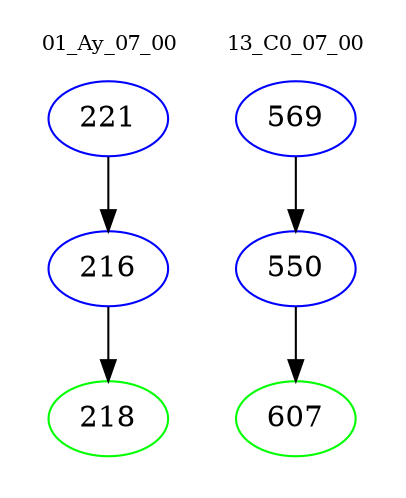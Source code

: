 digraph{
subgraph cluster_0 {
color = white
label = "01_Ay_07_00";
fontsize=10;
T0_221 [label="221", color="blue"]
T0_221 -> T0_216 [color="black"]
T0_216 [label="216", color="blue"]
T0_216 -> T0_218 [color="black"]
T0_218 [label="218", color="green"]
}
subgraph cluster_1 {
color = white
label = "13_C0_07_00";
fontsize=10;
T1_569 [label="569", color="blue"]
T1_569 -> T1_550 [color="black"]
T1_550 [label="550", color="blue"]
T1_550 -> T1_607 [color="black"]
T1_607 [label="607", color="green"]
}
}
